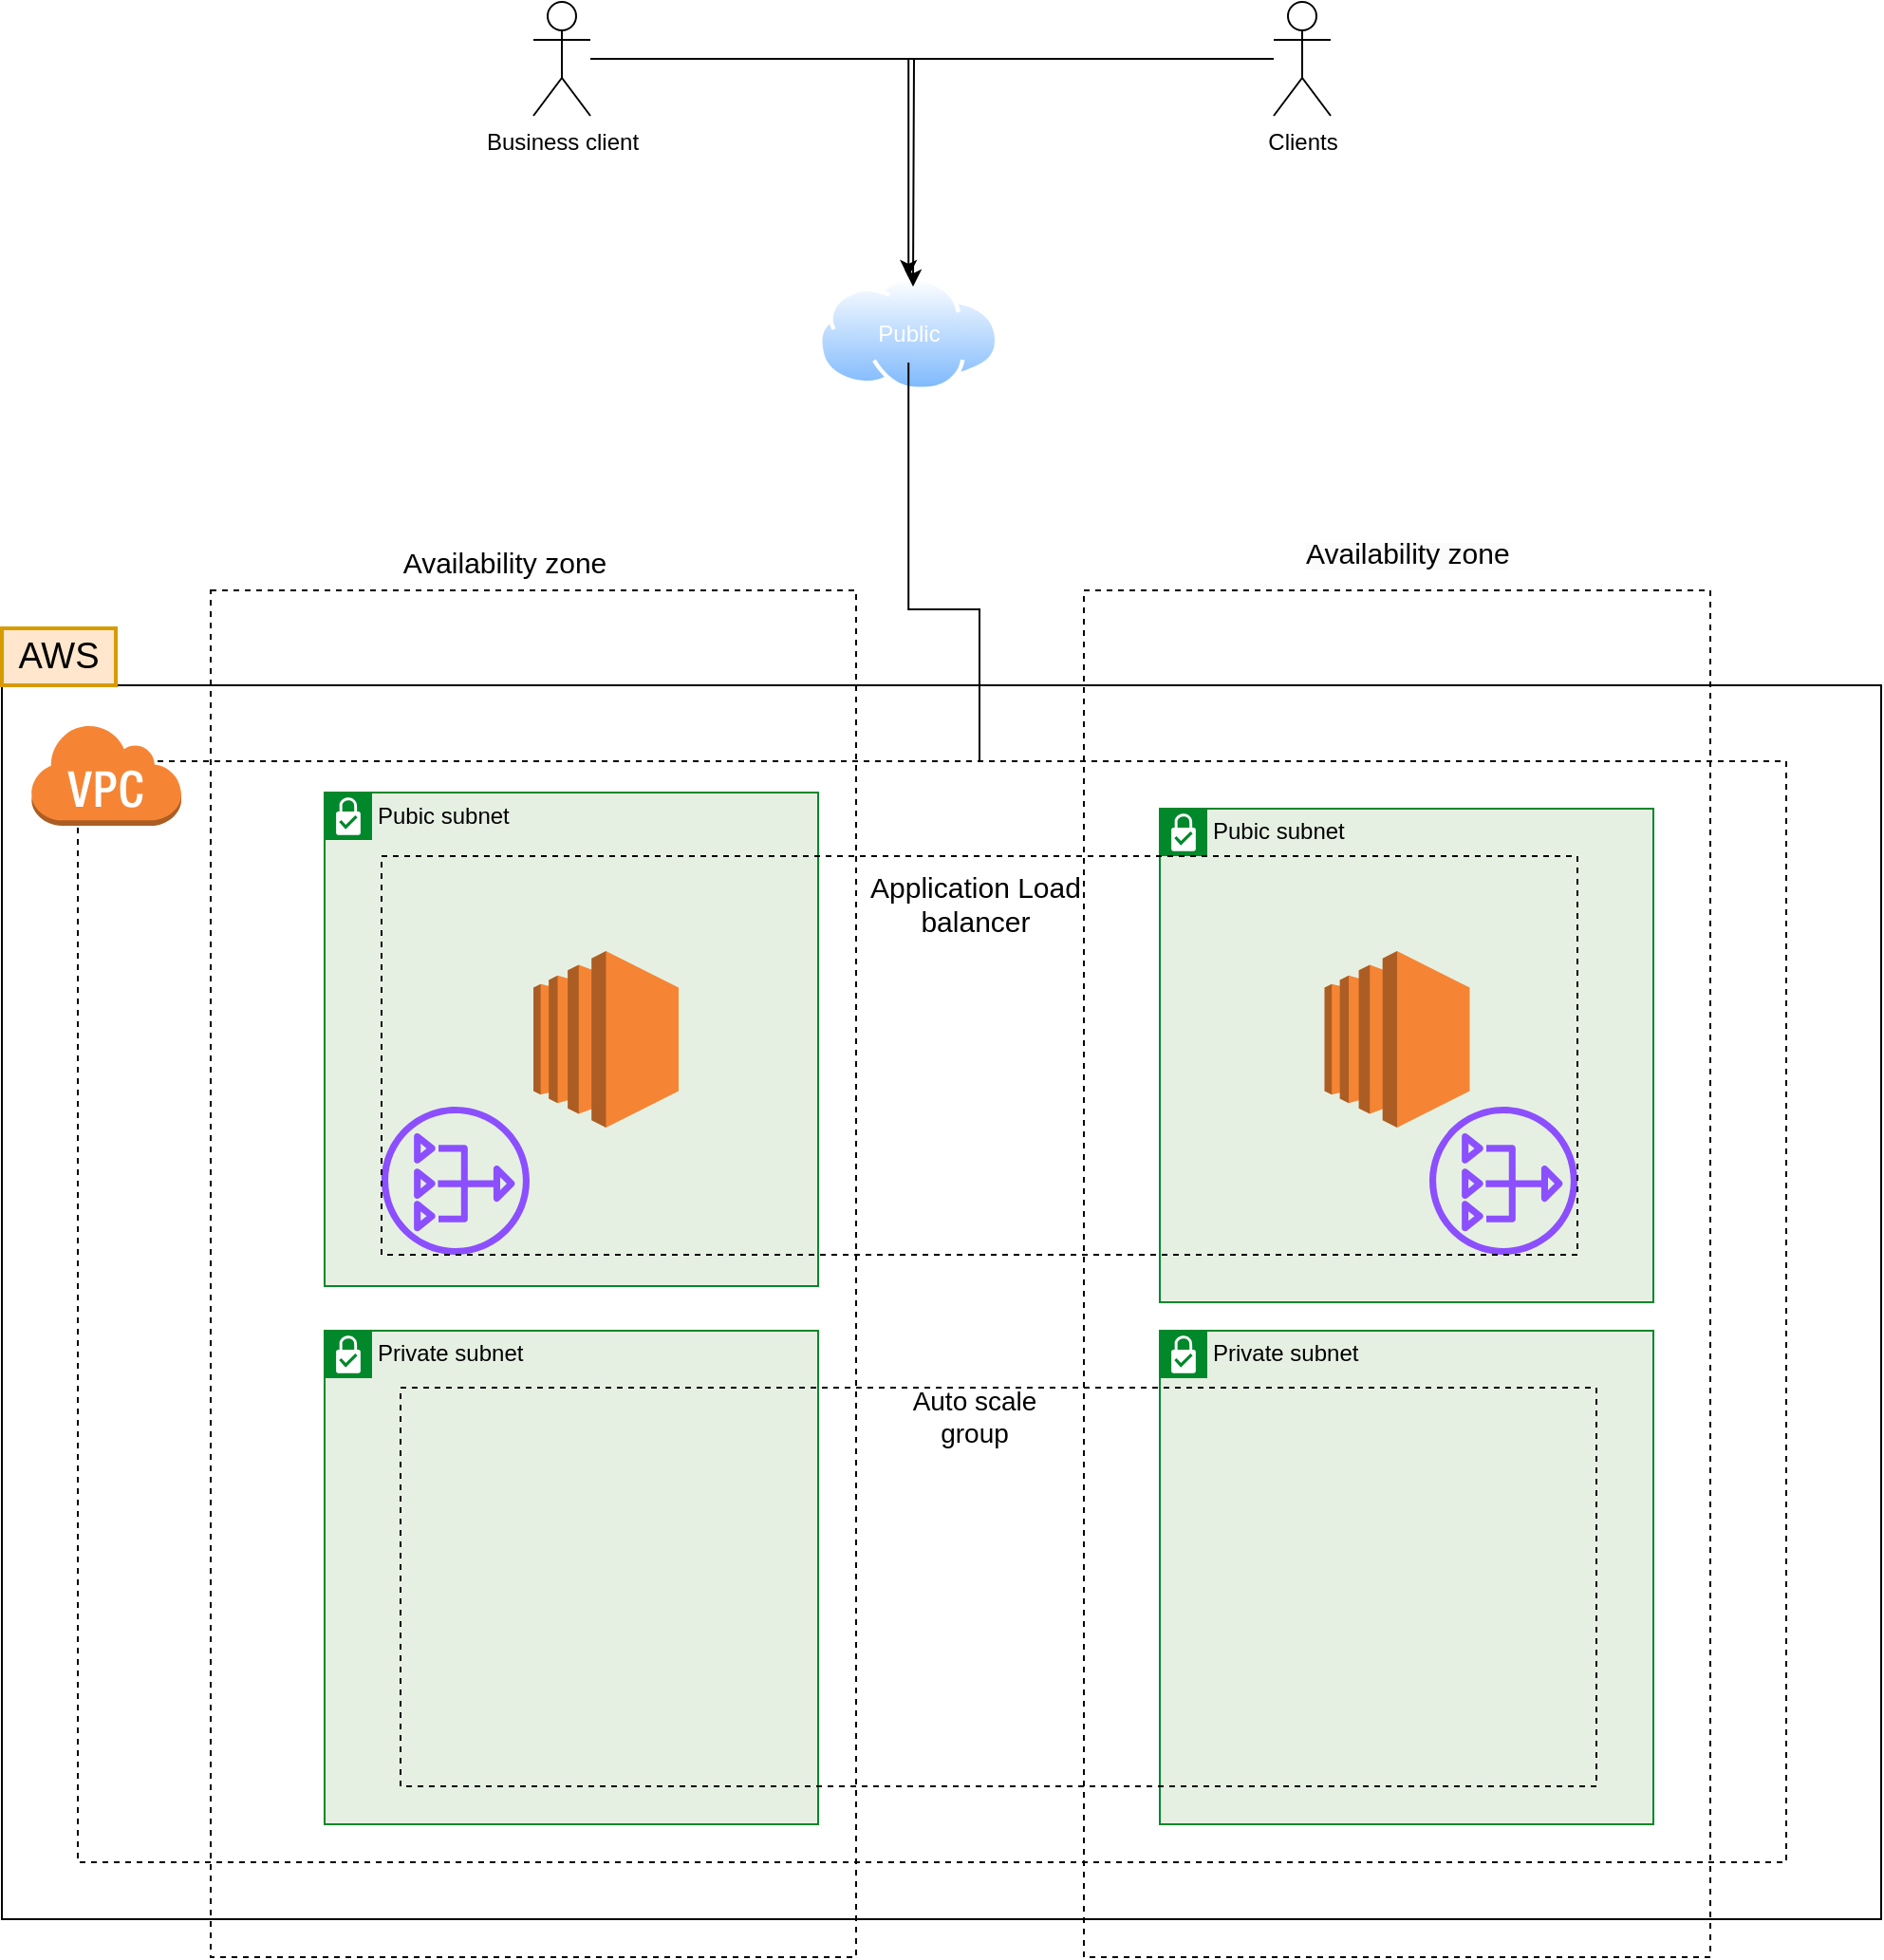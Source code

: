 <mxfile version="24.7.12">
  <diagram name="Page-1" id="1npiZSmswvkon4gAFHvo">
    <mxGraphModel dx="1912" dy="1228" grid="1" gridSize="10" guides="1" tooltips="1" connect="1" arrows="1" fold="1" page="1" pageScale="1" pageWidth="850" pageHeight="1100" math="0" shadow="0">
      <root>
        <mxCell id="0" />
        <mxCell id="1" parent="0" />
        <mxCell id="VEC-emDZ8dzPH6i4BCSv-1" value="" style="rounded=0;whiteSpace=wrap;html=1;" vertex="1" parent="1">
          <mxGeometry x="370" y="390" width="990" height="650" as="geometry" />
        </mxCell>
        <mxCell id="VEC-emDZ8dzPH6i4BCSv-2" value="AWS" style="text;html=1;align=center;verticalAlign=middle;whiteSpace=wrap;rounded=0;fillColor=#ffe6cc;strokeColor=#d79b00;strokeWidth=2;fontSize=19;" vertex="1" parent="1">
          <mxGeometry x="370" y="360" width="60" height="30" as="geometry" />
        </mxCell>
        <mxCell id="VEC-emDZ8dzPH6i4BCSv-4" value="" style="image;aspect=fixed;perimeter=ellipsePerimeter;html=1;align=center;shadow=0;dashed=0;spacingTop=3;image=img/lib/active_directory/internet_cloud.svg;" vertex="1" parent="1">
          <mxGeometry x="800" y="175" width="95.23" height="60" as="geometry" />
        </mxCell>
        <mxCell id="VEC-emDZ8dzPH6i4BCSv-21" style="edgeStyle=orthogonalEdgeStyle;rounded=0;orthogonalLoop=1;jettySize=auto;html=1;" edge="1" parent="1" source="VEC-emDZ8dzPH6i4BCSv-5" target="VEC-emDZ8dzPH6i4BCSv-22">
          <mxGeometry relative="1" as="geometry">
            <mxPoint x="880" y="380.0" as="targetPoint" />
          </mxGeometry>
        </mxCell>
        <mxCell id="VEC-emDZ8dzPH6i4BCSv-5" value="&lt;font color=&quot;#ffffff&quot;&gt;Public&lt;/font&gt;" style="text;html=1;align=center;verticalAlign=middle;whiteSpace=wrap;rounded=0;" vertex="1" parent="1">
          <mxGeometry x="817.62" y="190" width="60" height="30" as="geometry" />
        </mxCell>
        <mxCell id="VEC-emDZ8dzPH6i4BCSv-11" style="edgeStyle=orthogonalEdgeStyle;rounded=0;orthogonalLoop=1;jettySize=auto;html=1;" edge="1" parent="1" source="VEC-emDZ8dzPH6i4BCSv-6">
          <mxGeometry relative="1" as="geometry">
            <mxPoint x="850" y="180.0" as="targetPoint" />
          </mxGeometry>
        </mxCell>
        <mxCell id="VEC-emDZ8dzPH6i4BCSv-6" value="Business client" style="shape=umlActor;verticalLabelPosition=bottom;verticalAlign=top;html=1;outlineConnect=0;" vertex="1" parent="1">
          <mxGeometry x="650" y="30" width="30" height="60" as="geometry" />
        </mxCell>
        <mxCell id="VEC-emDZ8dzPH6i4BCSv-10" style="edgeStyle=orthogonalEdgeStyle;rounded=0;orthogonalLoop=1;jettySize=auto;html=1;entryX=0.5;entryY=0;entryDx=0;entryDy=0;" edge="1" parent="1" source="VEC-emDZ8dzPH6i4BCSv-9" target="VEC-emDZ8dzPH6i4BCSv-4">
          <mxGeometry relative="1" as="geometry" />
        </mxCell>
        <mxCell id="VEC-emDZ8dzPH6i4BCSv-9" value="Clients" style="shape=umlActor;verticalLabelPosition=bottom;verticalAlign=top;html=1;outlineConnect=0;" vertex="1" parent="1">
          <mxGeometry x="1040" y="30" width="30" height="60" as="geometry" />
        </mxCell>
        <mxCell id="VEC-emDZ8dzPH6i4BCSv-15" value="" style="rounded=0;whiteSpace=wrap;html=1;strokeColor=default;dashed=1;" vertex="1" parent="1">
          <mxGeometry x="410" y="430" width="900" height="580" as="geometry" />
        </mxCell>
        <mxCell id="VEC-emDZ8dzPH6i4BCSv-16" value="" style="outlineConnect=0;dashed=0;verticalLabelPosition=bottom;verticalAlign=top;align=center;html=1;shape=mxgraph.aws3.virtual_private_cloud;fillColor=#F58534;gradientColor=none;" vertex="1" parent="1">
          <mxGeometry x="385" y="410" width="79.5" height="54" as="geometry" />
        </mxCell>
        <mxCell id="VEC-emDZ8dzPH6i4BCSv-17" value="" style="rounded=0;whiteSpace=wrap;html=1;dashed=1;fillColor=none;" vertex="1" parent="1">
          <mxGeometry x="480" y="340" width="340" height="720" as="geometry" />
        </mxCell>
        <mxCell id="VEC-emDZ8dzPH6i4BCSv-18" value="" style="rounded=0;whiteSpace=wrap;html=1;dashed=1;fillColor=none;" vertex="1" parent="1">
          <mxGeometry x="940" y="340" width="330" height="720" as="geometry" />
        </mxCell>
        <mxCell id="VEC-emDZ8dzPH6i4BCSv-19" value="Availability zone" style="text;html=1;align=center;verticalAlign=middle;whiteSpace=wrap;rounded=0;fontSize=15;" vertex="1" parent="1">
          <mxGeometry x="580" y="310" width="110" height="30" as="geometry" />
        </mxCell>
        <mxCell id="VEC-emDZ8dzPH6i4BCSv-20" value="&lt;span style=&quot;color: rgb(0, 0, 0); font-family: Helvetica; font-style: normal; font-variant-ligatures: normal; font-variant-caps: normal; font-weight: 400; letter-spacing: normal; orphans: 2; text-align: center; text-indent: 0px; text-transform: none; widows: 2; word-spacing: 0px; -webkit-text-stroke-width: 0px; white-space: normal; background-color: rgb(251, 251, 251); text-decoration-thickness: initial; text-decoration-style: initial; text-decoration-color: initial; float: none; display: inline !important;&quot;&gt;&lt;font style=&quot;font-size: 15px;&quot;&gt;Availability zone&lt;/font&gt;&lt;/span&gt;" style="text;whiteSpace=wrap;html=1;" vertex="1" parent="1">
          <mxGeometry x="1055" y="305" width="120" height="40" as="geometry" />
        </mxCell>
        <mxCell id="VEC-emDZ8dzPH6i4BCSv-25" value="Pubic subnet" style="shape=mxgraph.ibm.box;prType=subnet;fontStyle=0;verticalAlign=top;align=left;spacingLeft=32;spacingTop=4;fillColor=#E6F0E2;rounded=0;whiteSpace=wrap;html=1;strokeColor=#00882B;strokeWidth=1;dashed=0;container=1;spacing=-4;collapsible=0;expand=0;recursiveResize=0;" vertex="1" parent="1">
          <mxGeometry x="980" y="455" width="260" height="260" as="geometry" />
        </mxCell>
        <mxCell id="VEC-emDZ8dzPH6i4BCSv-23" value="&lt;font style=&quot;font-size: 15px;&quot;&gt;Application Load balancer&lt;/font&gt;" style="text;html=1;align=center;verticalAlign=middle;whiteSpace=wrap;rounded=0;" vertex="1" parent="1">
          <mxGeometry x="817.62" y="480" width="130" height="50" as="geometry" />
        </mxCell>
        <mxCell id="VEC-emDZ8dzPH6i4BCSv-27" value="" style="outlineConnect=0;dashed=0;verticalLabelPosition=bottom;verticalAlign=top;align=center;html=1;shape=mxgraph.aws3.ec2;fillColor=#F58534;gradientColor=none;" vertex="1" parent="1">
          <mxGeometry x="1066.75" y="530" width="76.5" height="93" as="geometry" />
        </mxCell>
        <mxCell id="VEC-emDZ8dzPH6i4BCSv-29" value="" style="sketch=0;outlineConnect=0;fontColor=#232F3E;gradientColor=none;fillColor=#8C4FFF;strokeColor=none;dashed=0;verticalLabelPosition=bottom;verticalAlign=top;align=center;html=1;fontSize=12;fontStyle=0;aspect=fixed;pointerEvents=1;shape=mxgraph.aws4.nat_gateway;" vertex="1" parent="1">
          <mxGeometry x="1122" y="612" width="78" height="78" as="geometry" />
        </mxCell>
        <mxCell id="VEC-emDZ8dzPH6i4BCSv-30" value="Private subnet" style="shape=mxgraph.ibm.box;prType=subnet;fontStyle=0;verticalAlign=top;align=left;spacingLeft=32;spacingTop=4;fillColor=#E6F0E2;rounded=0;whiteSpace=wrap;html=1;strokeColor=#00882B;strokeWidth=1;dashed=0;container=1;spacing=-4;collapsible=0;expand=0;recursiveResize=0;" vertex="1" parent="1">
          <mxGeometry x="540" y="730" width="260" height="260" as="geometry" />
        </mxCell>
        <mxCell id="VEC-emDZ8dzPH6i4BCSv-31" value="Private subnet" style="shape=mxgraph.ibm.box;prType=subnet;fontStyle=0;verticalAlign=top;align=left;spacingLeft=32;spacingTop=4;fillColor=#E6F0E2;rounded=0;whiteSpace=wrap;html=1;strokeColor=#00882B;strokeWidth=1;dashed=0;container=1;spacing=-4;collapsible=0;expand=0;recursiveResize=0;" vertex="1" parent="1">
          <mxGeometry x="980" y="730" width="260" height="260" as="geometry" />
        </mxCell>
        <mxCell id="VEC-emDZ8dzPH6i4BCSv-32" value="Pubic subnet" style="shape=mxgraph.ibm.box;prType=subnet;fontStyle=0;verticalAlign=top;align=left;spacingLeft=32;spacingTop=4;fillColor=#E6F0E2;rounded=0;whiteSpace=wrap;html=1;strokeColor=#00882B;strokeWidth=1;dashed=0;container=1;spacing=-4;collapsible=0;expand=0;recursiveResize=0;" vertex="1" parent="1">
          <mxGeometry x="540" y="446.5" width="260" height="260" as="geometry" />
        </mxCell>
        <mxCell id="VEC-emDZ8dzPH6i4BCSv-28" value="" style="sketch=0;outlineConnect=0;fontColor=#232F3E;gradientColor=none;fillColor=#8C4FFF;strokeColor=none;dashed=0;verticalLabelPosition=bottom;verticalAlign=top;align=center;html=1;fontSize=12;fontStyle=0;aspect=fixed;pointerEvents=1;shape=mxgraph.aws4.nat_gateway;" vertex="1" parent="1">
          <mxGeometry x="570" y="612" width="78" height="78" as="geometry" />
        </mxCell>
        <mxCell id="VEC-emDZ8dzPH6i4BCSv-26" value="" style="outlineConnect=0;dashed=0;verticalLabelPosition=bottom;verticalAlign=top;align=center;html=1;shape=mxgraph.aws3.ec2;fillColor=#F58534;gradientColor=none;" vertex="1" parent="1">
          <mxGeometry x="650" y="530" width="76.5" height="93" as="geometry" />
        </mxCell>
        <mxCell id="VEC-emDZ8dzPH6i4BCSv-22" value="" style="rounded=0;whiteSpace=wrap;html=1;dashed=1;fillColor=none;" vertex="1" parent="1">
          <mxGeometry x="570" y="480" width="630" height="210" as="geometry" />
        </mxCell>
        <mxCell id="VEC-emDZ8dzPH6i4BCSv-33" value="" style="rounded=0;whiteSpace=wrap;html=1;dashed=1;fillColor=none;" vertex="1" parent="1">
          <mxGeometry x="580" y="760" width="630" height="210" as="geometry" />
        </mxCell>
        <mxCell id="VEC-emDZ8dzPH6i4BCSv-34" value="&lt;font style=&quot;font-size: 14px;&quot;&gt;Auto scale group&lt;/font&gt;" style="text;html=1;align=center;verticalAlign=middle;whiteSpace=wrap;rounded=0;" vertex="1" parent="1">
          <mxGeometry x="828.93" y="760" width="107.38" height="30" as="geometry" />
        </mxCell>
      </root>
    </mxGraphModel>
  </diagram>
</mxfile>
